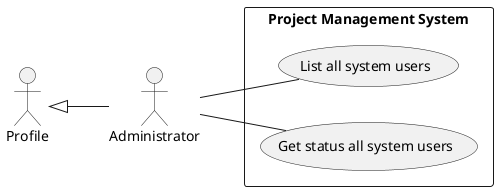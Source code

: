 @startuml
left to right direction

Profile <|-- :Administrator:

rectangle "Project Management System"{
:Administrator: as Administrator
Administrator -- (List all system users)
Administrator -- (Get status all system users)
}

@enduml
